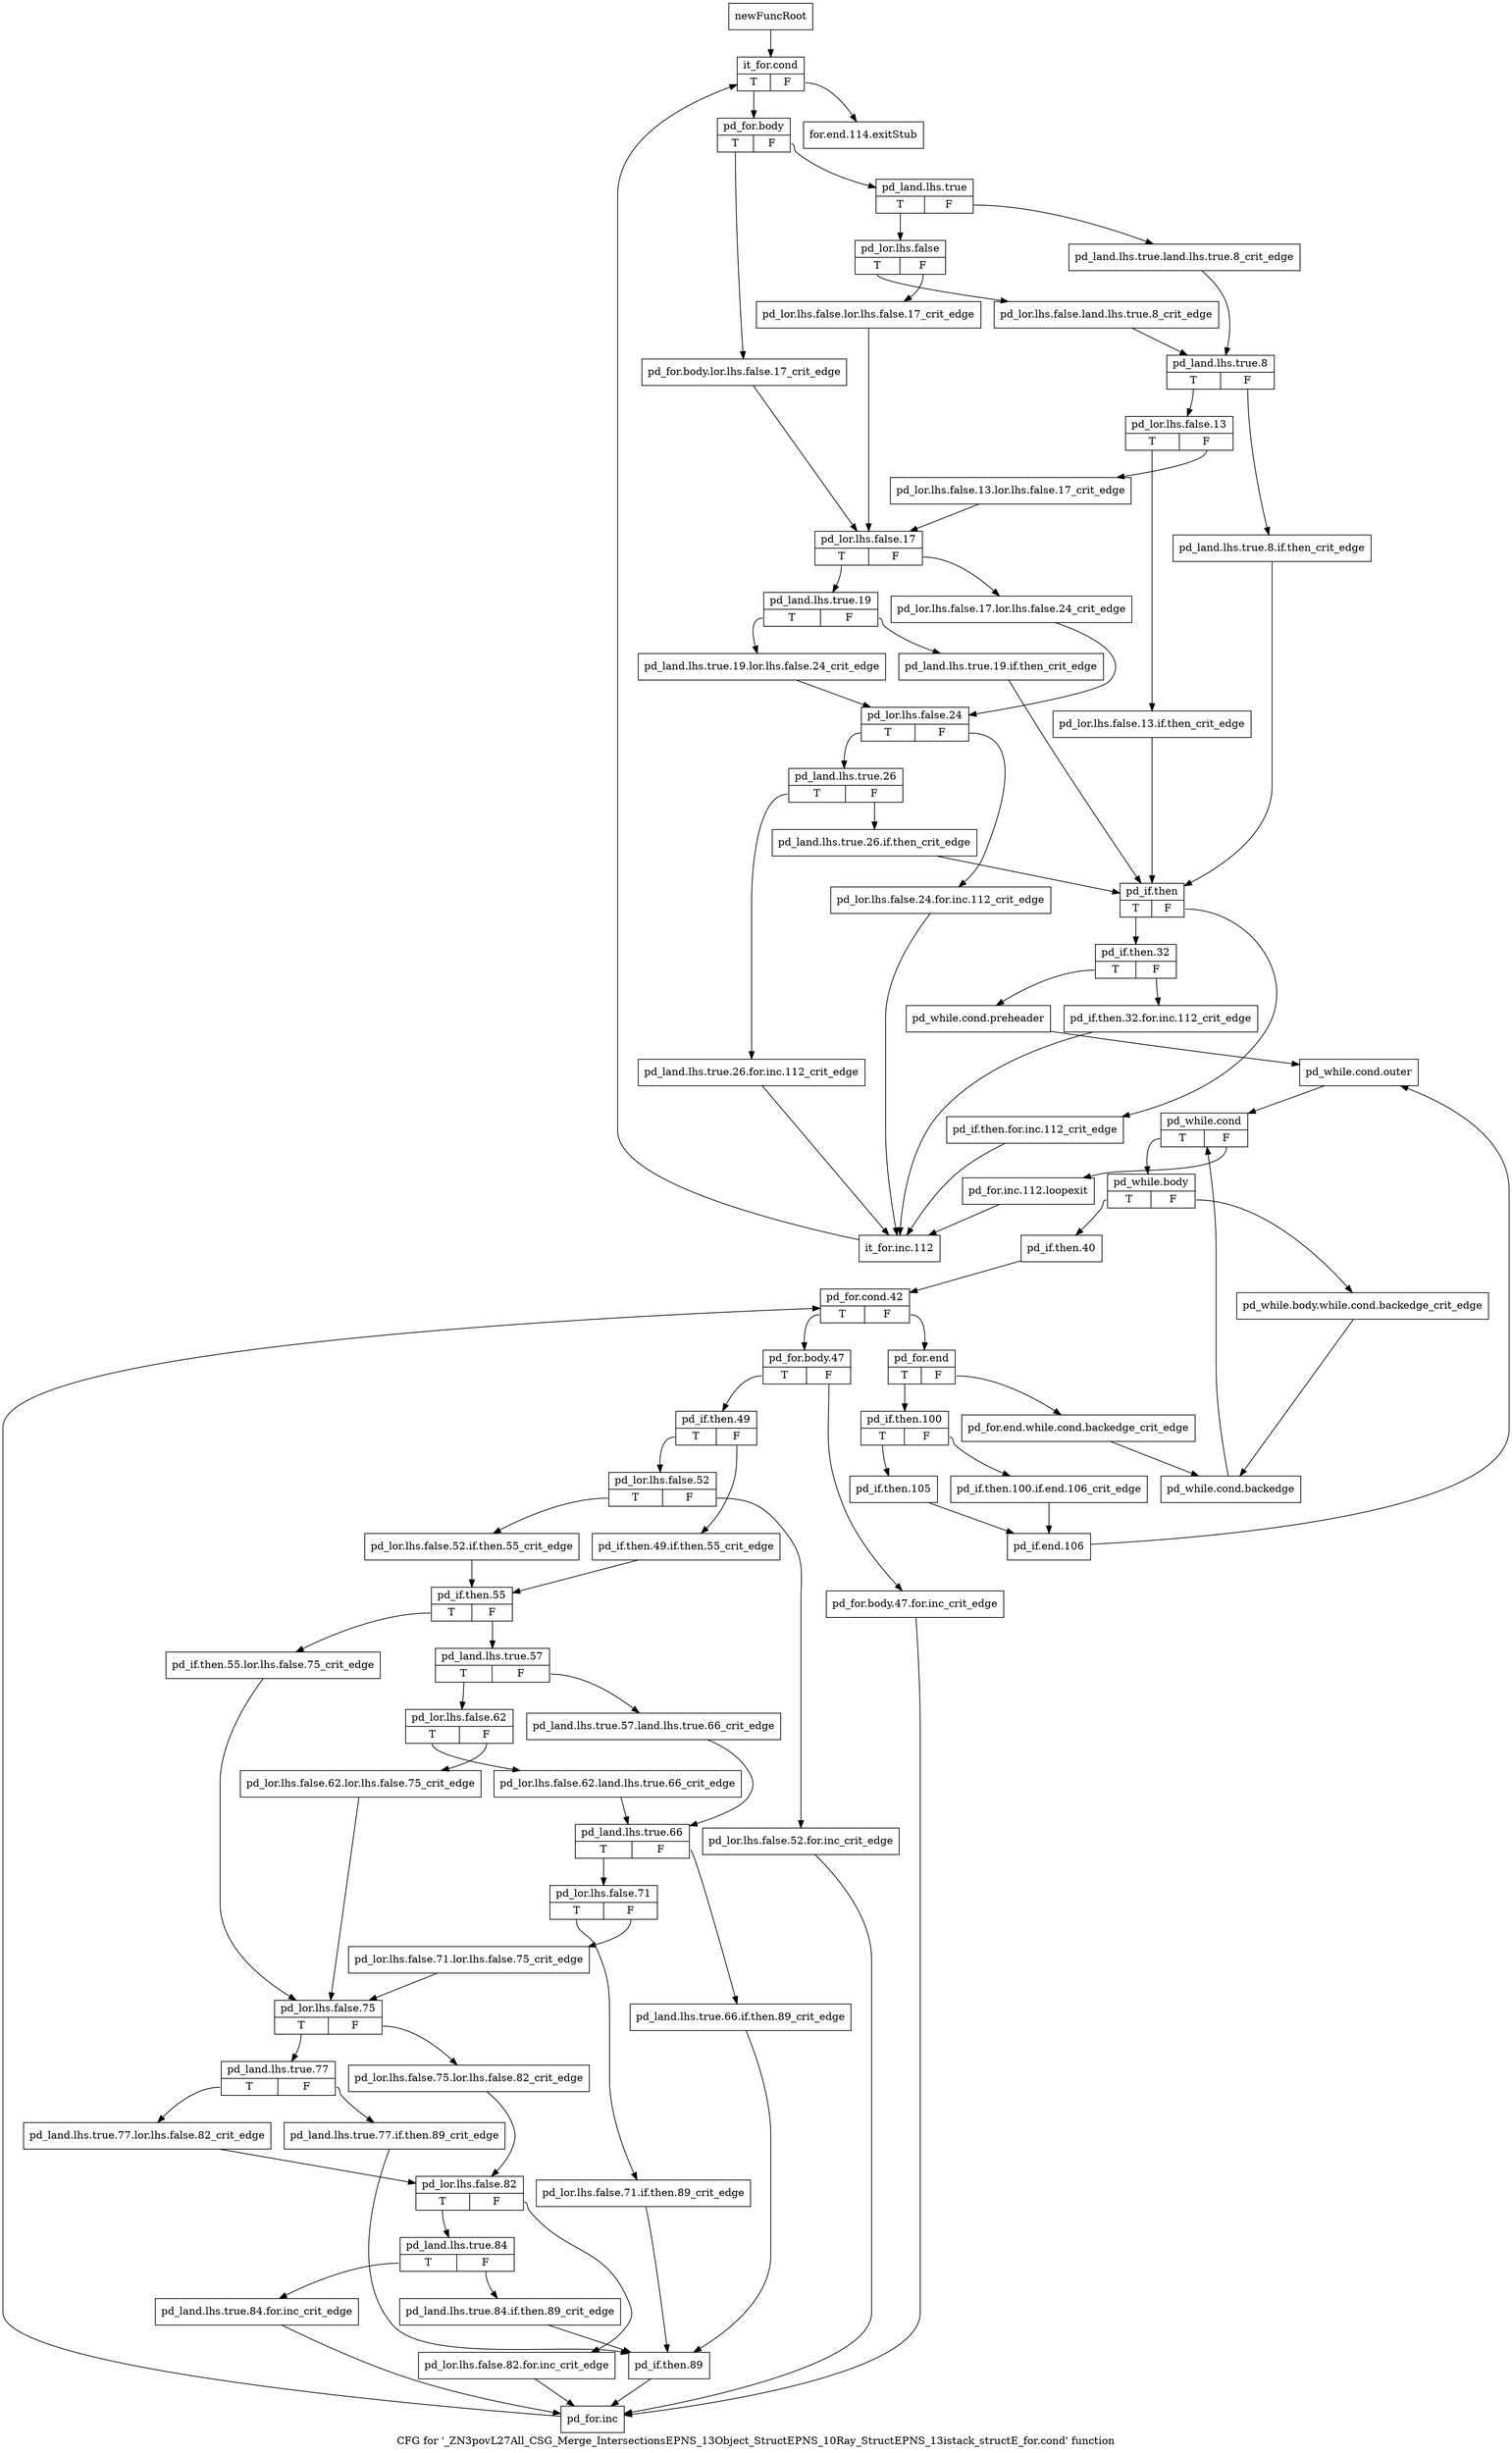 digraph "CFG for '_ZN3povL27All_CSG_Merge_IntersectionsEPNS_13Object_StructEPNS_10Ray_StructEPNS_13istack_structE_for.cond' function" {
	label="CFG for '_ZN3povL27All_CSG_Merge_IntersectionsEPNS_13Object_StructEPNS_10Ray_StructEPNS_13istack_structE_for.cond' function";

	Node0x2394c20 [shape=record,label="{newFuncRoot}"];
	Node0x2394c20 -> Node0x2394cc0;
	Node0x2394c70 [shape=record,label="{for.end.114.exitStub}"];
	Node0x2394cc0 [shape=record,label="{it_for.cond|{<s0>T|<s1>F}}"];
	Node0x2394cc0:s0 -> Node0x2394d10;
	Node0x2394cc0:s1 -> Node0x2394c70;
	Node0x2394d10 [shape=record,label="{pd_for.body|{<s0>T|<s1>F}}"];
	Node0x2394d10:s0 -> Node0x2395080;
	Node0x2394d10:s1 -> Node0x2394d60;
	Node0x2394d60 [shape=record,label="{pd_land.lhs.true|{<s0>T|<s1>F}}"];
	Node0x2394d60:s0 -> Node0x2394e00;
	Node0x2394d60:s1 -> Node0x2394db0;
	Node0x2394db0 [shape=record,label="{pd_land.lhs.true.land.lhs.true.8_crit_edge}"];
	Node0x2394db0 -> Node0x2394ef0;
	Node0x2394e00 [shape=record,label="{pd_lor.lhs.false|{<s0>T|<s1>F}}"];
	Node0x2394e00:s0 -> Node0x2394ea0;
	Node0x2394e00:s1 -> Node0x2394e50;
	Node0x2394e50 [shape=record,label="{pd_lor.lhs.false.lor.lhs.false.17_crit_edge}"];
	Node0x2394e50 -> Node0x23950d0;
	Node0x2394ea0 [shape=record,label="{pd_lor.lhs.false.land.lhs.true.8_crit_edge}"];
	Node0x2394ea0 -> Node0x2394ef0;
	Node0x2394ef0 [shape=record,label="{pd_land.lhs.true.8|{<s0>T|<s1>F}}"];
	Node0x2394ef0:s0 -> Node0x2394f90;
	Node0x2394ef0:s1 -> Node0x2394f40;
	Node0x2394f40 [shape=record,label="{pd_land.lhs.true.8.if.then_crit_edge}"];
	Node0x2394f40 -> Node0x23953a0;
	Node0x2394f90 [shape=record,label="{pd_lor.lhs.false.13|{<s0>T|<s1>F}}"];
	Node0x2394f90:s0 -> Node0x2395030;
	Node0x2394f90:s1 -> Node0x2394fe0;
	Node0x2394fe0 [shape=record,label="{pd_lor.lhs.false.13.lor.lhs.false.17_crit_edge}"];
	Node0x2394fe0 -> Node0x23950d0;
	Node0x2395030 [shape=record,label="{pd_lor.lhs.false.13.if.then_crit_edge}"];
	Node0x2395030 -> Node0x23953a0;
	Node0x2395080 [shape=record,label="{pd_for.body.lor.lhs.false.17_crit_edge}"];
	Node0x2395080 -> Node0x23950d0;
	Node0x23950d0 [shape=record,label="{pd_lor.lhs.false.17|{<s0>T|<s1>F}}"];
	Node0x23950d0:s0 -> Node0x2395170;
	Node0x23950d0:s1 -> Node0x2395120;
	Node0x2395120 [shape=record,label="{pd_lor.lhs.false.17.lor.lhs.false.24_crit_edge}"];
	Node0x2395120 -> Node0x2395260;
	Node0x2395170 [shape=record,label="{pd_land.lhs.true.19|{<s0>T|<s1>F}}"];
	Node0x2395170:s0 -> Node0x2395210;
	Node0x2395170:s1 -> Node0x23951c0;
	Node0x23951c0 [shape=record,label="{pd_land.lhs.true.19.if.then_crit_edge}"];
	Node0x23951c0 -> Node0x23953a0;
	Node0x2395210 [shape=record,label="{pd_land.lhs.true.19.lor.lhs.false.24_crit_edge}"];
	Node0x2395210 -> Node0x2395260;
	Node0x2395260 [shape=record,label="{pd_lor.lhs.false.24|{<s0>T|<s1>F}}"];
	Node0x2395260:s0 -> Node0x2395300;
	Node0x2395260:s1 -> Node0x23952b0;
	Node0x23952b0 [shape=record,label="{pd_lor.lhs.false.24.for.inc.112_crit_edge}"];
	Node0x23952b0 -> Node0x2396390;
	Node0x2395300 [shape=record,label="{pd_land.lhs.true.26|{<s0>T|<s1>F}}"];
	Node0x2395300:s0 -> Node0x2396340;
	Node0x2395300:s1 -> Node0x2395350;
	Node0x2395350 [shape=record,label="{pd_land.lhs.true.26.if.then_crit_edge}"];
	Node0x2395350 -> Node0x23953a0;
	Node0x23953a0 [shape=record,label="{pd_if.then|{<s0>T|<s1>F}}"];
	Node0x23953a0:s0 -> Node0x2395440;
	Node0x23953a0:s1 -> Node0x23953f0;
	Node0x23953f0 [shape=record,label="{pd_if.then.for.inc.112_crit_edge}"];
	Node0x23953f0 -> Node0x2396390;
	Node0x2395440 [shape=record,label="{pd_if.then.32|{<s0>T|<s1>F}}"];
	Node0x2395440:s0 -> Node0x23954e0;
	Node0x2395440:s1 -> Node0x2395490;
	Node0x2395490 [shape=record,label="{pd_if.then.32.for.inc.112_crit_edge}"];
	Node0x2395490 -> Node0x2396390;
	Node0x23954e0 [shape=record,label="{pd_while.cond.preheader}"];
	Node0x23954e0 -> Node0x2395530;
	Node0x2395530 [shape=record,label="{pd_while.cond.outer}"];
	Node0x2395530 -> Node0x2395580;
	Node0x2395580 [shape=record,label="{pd_while.cond|{<s0>T|<s1>F}}"];
	Node0x2395580:s0 -> Node0x2395620;
	Node0x2395580:s1 -> Node0x23955d0;
	Node0x23955d0 [shape=record,label="{pd_for.inc.112.loopexit}"];
	Node0x23955d0 -> Node0x2396390;
	Node0x2395620 [shape=record,label="{pd_while.body|{<s0>T|<s1>F}}"];
	Node0x2395620:s0 -> Node0x23956c0;
	Node0x2395620:s1 -> Node0x2395670;
	Node0x2395670 [shape=record,label="{pd_while.body.while.cond.backedge_crit_edge}"];
	Node0x2395670 -> Node0x2395800;
	Node0x23956c0 [shape=record,label="{pd_if.then.40}"];
	Node0x23956c0 -> Node0x2395710;
	Node0x2395710 [shape=record,label="{pd_for.cond.42|{<s0>T|<s1>F}}"];
	Node0x2395710:s0 -> Node0x2395990;
	Node0x2395710:s1 -> Node0x2395760;
	Node0x2395760 [shape=record,label="{pd_for.end|{<s0>T|<s1>F}}"];
	Node0x2395760:s0 -> Node0x2395850;
	Node0x2395760:s1 -> Node0x23957b0;
	Node0x23957b0 [shape=record,label="{pd_for.end.while.cond.backedge_crit_edge}"];
	Node0x23957b0 -> Node0x2395800;
	Node0x2395800 [shape=record,label="{pd_while.cond.backedge}"];
	Node0x2395800 -> Node0x2395580;
	Node0x2395850 [shape=record,label="{pd_if.then.100|{<s0>T|<s1>F}}"];
	Node0x2395850:s0 -> Node0x23958f0;
	Node0x2395850:s1 -> Node0x23958a0;
	Node0x23958a0 [shape=record,label="{pd_if.then.100.if.end.106_crit_edge}"];
	Node0x23958a0 -> Node0x2395940;
	Node0x23958f0 [shape=record,label="{pd_if.then.105}"];
	Node0x23958f0 -> Node0x2395940;
	Node0x2395940 [shape=record,label="{pd_if.end.106}"];
	Node0x2395940 -> Node0x2395530;
	Node0x2395990 [shape=record,label="{pd_for.body.47|{<s0>T|<s1>F}}"];
	Node0x2395990:s0 -> Node0x2395a30;
	Node0x2395990:s1 -> Node0x23959e0;
	Node0x23959e0 [shape=record,label="{pd_for.body.47.for.inc_crit_edge}"];
	Node0x23959e0 -> Node0x23962f0;
	Node0x2395a30 [shape=record,label="{pd_if.then.49|{<s0>T|<s1>F}}"];
	Node0x2395a30:s0 -> Node0x2395ad0;
	Node0x2395a30:s1 -> Node0x2395a80;
	Node0x2395a80 [shape=record,label="{pd_if.then.49.if.then.55_crit_edge}"];
	Node0x2395a80 -> Node0x2395bc0;
	Node0x2395ad0 [shape=record,label="{pd_lor.lhs.false.52|{<s0>T|<s1>F}}"];
	Node0x2395ad0:s0 -> Node0x2395b70;
	Node0x2395ad0:s1 -> Node0x2395b20;
	Node0x2395b20 [shape=record,label="{pd_lor.lhs.false.52.for.inc_crit_edge}"];
	Node0x2395b20 -> Node0x23962f0;
	Node0x2395b70 [shape=record,label="{pd_lor.lhs.false.52.if.then.55_crit_edge}"];
	Node0x2395b70 -> Node0x2395bc0;
	Node0x2395bc0 [shape=record,label="{pd_if.then.55|{<s0>T|<s1>F}}"];
	Node0x2395bc0:s0 -> Node0x2395f30;
	Node0x2395bc0:s1 -> Node0x2395c10;
	Node0x2395c10 [shape=record,label="{pd_land.lhs.true.57|{<s0>T|<s1>F}}"];
	Node0x2395c10:s0 -> Node0x2395cb0;
	Node0x2395c10:s1 -> Node0x2395c60;
	Node0x2395c60 [shape=record,label="{pd_land.lhs.true.57.land.lhs.true.66_crit_edge}"];
	Node0x2395c60 -> Node0x2395da0;
	Node0x2395cb0 [shape=record,label="{pd_lor.lhs.false.62|{<s0>T|<s1>F}}"];
	Node0x2395cb0:s0 -> Node0x2395d50;
	Node0x2395cb0:s1 -> Node0x2395d00;
	Node0x2395d00 [shape=record,label="{pd_lor.lhs.false.62.lor.lhs.false.75_crit_edge}"];
	Node0x2395d00 -> Node0x2395f80;
	Node0x2395d50 [shape=record,label="{pd_lor.lhs.false.62.land.lhs.true.66_crit_edge}"];
	Node0x2395d50 -> Node0x2395da0;
	Node0x2395da0 [shape=record,label="{pd_land.lhs.true.66|{<s0>T|<s1>F}}"];
	Node0x2395da0:s0 -> Node0x2395e40;
	Node0x2395da0:s1 -> Node0x2395df0;
	Node0x2395df0 [shape=record,label="{pd_land.lhs.true.66.if.then.89_crit_edge}"];
	Node0x2395df0 -> Node0x2396250;
	Node0x2395e40 [shape=record,label="{pd_lor.lhs.false.71|{<s0>T|<s1>F}}"];
	Node0x2395e40:s0 -> Node0x2395ee0;
	Node0x2395e40:s1 -> Node0x2395e90;
	Node0x2395e90 [shape=record,label="{pd_lor.lhs.false.71.lor.lhs.false.75_crit_edge}"];
	Node0x2395e90 -> Node0x2395f80;
	Node0x2395ee0 [shape=record,label="{pd_lor.lhs.false.71.if.then.89_crit_edge}"];
	Node0x2395ee0 -> Node0x2396250;
	Node0x2395f30 [shape=record,label="{pd_if.then.55.lor.lhs.false.75_crit_edge}"];
	Node0x2395f30 -> Node0x2395f80;
	Node0x2395f80 [shape=record,label="{pd_lor.lhs.false.75|{<s0>T|<s1>F}}"];
	Node0x2395f80:s0 -> Node0x2396020;
	Node0x2395f80:s1 -> Node0x2395fd0;
	Node0x2395fd0 [shape=record,label="{pd_lor.lhs.false.75.lor.lhs.false.82_crit_edge}"];
	Node0x2395fd0 -> Node0x2396110;
	Node0x2396020 [shape=record,label="{pd_land.lhs.true.77|{<s0>T|<s1>F}}"];
	Node0x2396020:s0 -> Node0x23960c0;
	Node0x2396020:s1 -> Node0x2396070;
	Node0x2396070 [shape=record,label="{pd_land.lhs.true.77.if.then.89_crit_edge}"];
	Node0x2396070 -> Node0x2396250;
	Node0x23960c0 [shape=record,label="{pd_land.lhs.true.77.lor.lhs.false.82_crit_edge}"];
	Node0x23960c0 -> Node0x2396110;
	Node0x2396110 [shape=record,label="{pd_lor.lhs.false.82|{<s0>T|<s1>F}}"];
	Node0x2396110:s0 -> Node0x23961b0;
	Node0x2396110:s1 -> Node0x2396160;
	Node0x2396160 [shape=record,label="{pd_lor.lhs.false.82.for.inc_crit_edge}"];
	Node0x2396160 -> Node0x23962f0;
	Node0x23961b0 [shape=record,label="{pd_land.lhs.true.84|{<s0>T|<s1>F}}"];
	Node0x23961b0:s0 -> Node0x23962a0;
	Node0x23961b0:s1 -> Node0x2396200;
	Node0x2396200 [shape=record,label="{pd_land.lhs.true.84.if.then.89_crit_edge}"];
	Node0x2396200 -> Node0x2396250;
	Node0x2396250 [shape=record,label="{pd_if.then.89}"];
	Node0x2396250 -> Node0x23962f0;
	Node0x23962a0 [shape=record,label="{pd_land.lhs.true.84.for.inc_crit_edge}"];
	Node0x23962a0 -> Node0x23962f0;
	Node0x23962f0 [shape=record,label="{pd_for.inc}"];
	Node0x23962f0 -> Node0x2395710;
	Node0x2396340 [shape=record,label="{pd_land.lhs.true.26.for.inc.112_crit_edge}"];
	Node0x2396340 -> Node0x2396390;
	Node0x2396390 [shape=record,label="{it_for.inc.112}"];
	Node0x2396390 -> Node0x2394cc0;
}
